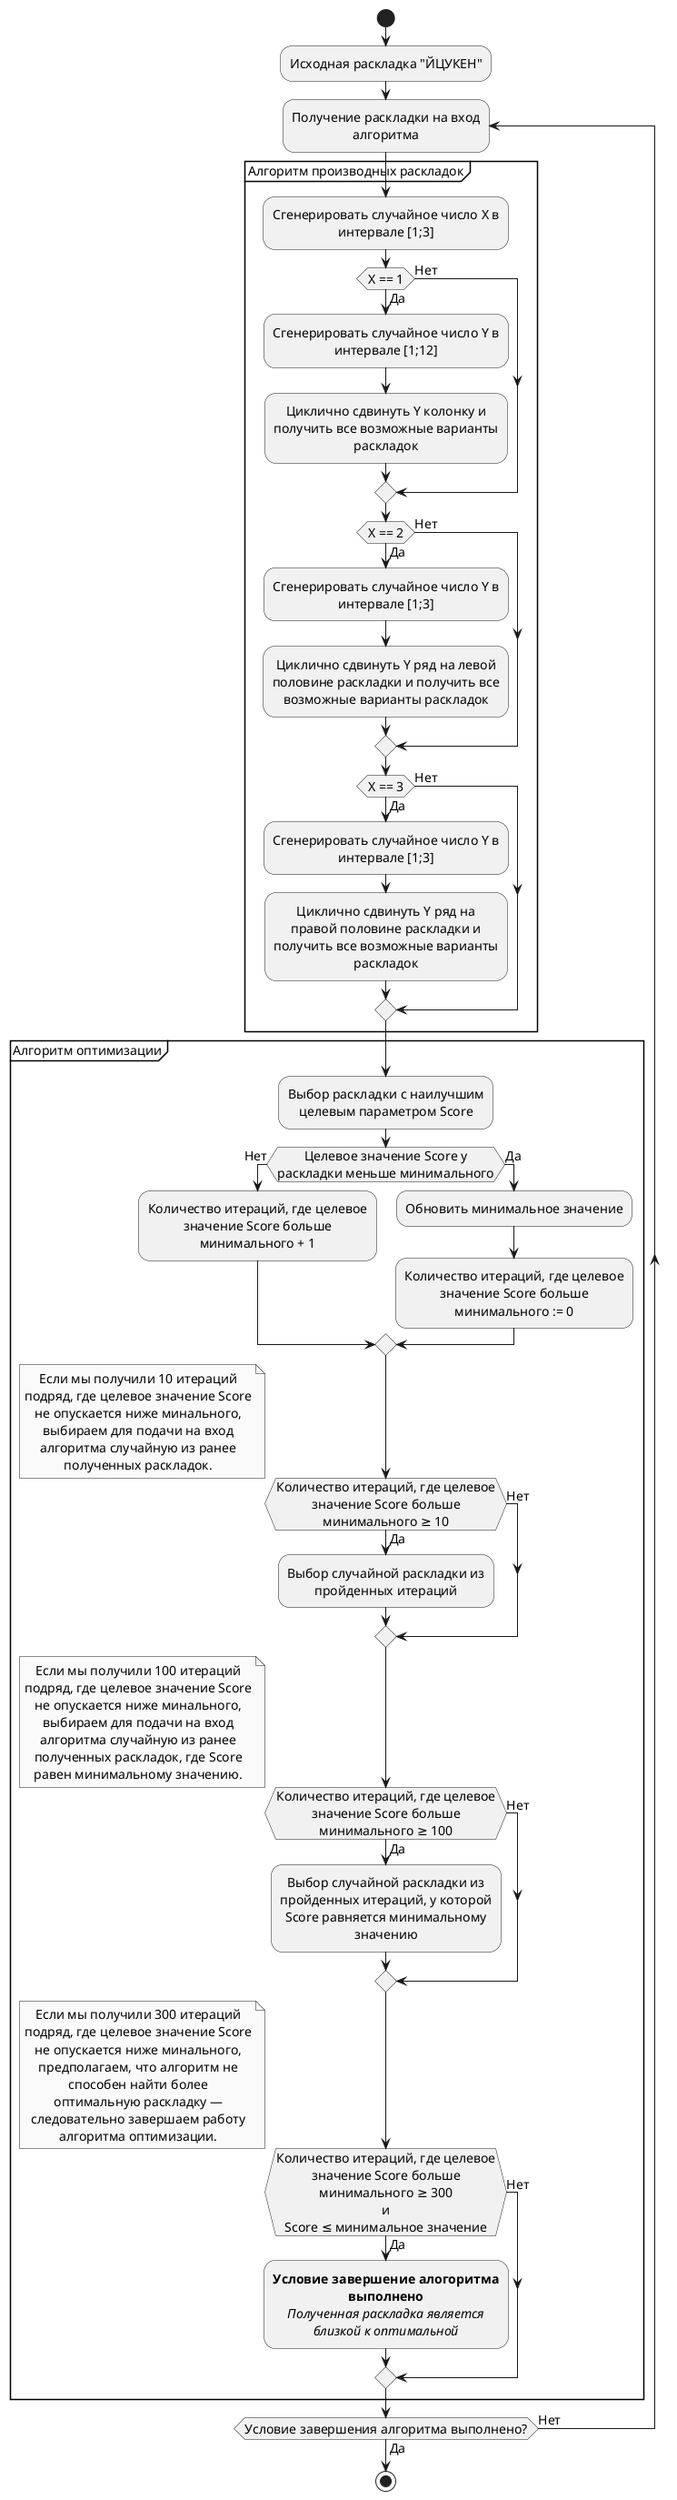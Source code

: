 @startuml "Весь алгоритм"
skinparam monochrome true
skinparam wrapWidth 250
skinparam defaultTextAlignment center
skinparam defaultFontSize 14
skinparam noteFontSize 14
start
:Исходная раскладка "ЙЦУКЕН";
repeat:Получение раскладки на вход алгоритма;
partition "Алгоритм производных раскладок" {
    :Сгенерировать случайное число X в интервале [1;3];
    if (X == 1) then (Да)
        :Сгенерировать случайное число Y в интервале [1;12];
        :Циклично сдвинуть Y колонку и получить все возможные варианты раскладок;
    else (Нет)
    endif
    if (X == 2) then (Да)
        :Сгенерировать случайное число Y в интервале [1;3];
        :Циклично сдвинуть Y ряд на левой половине раскладки и получить все возможные варианты раскладок;
    else (Нет)
    endif
    if (X == 3) then (Да)
        :Сгенерировать случайное число Y в интервале [1;3];
        :Циклично сдвинуть Y ряд на правой половине раскладки и получить все возможные варианты раскладок;
    else (Нет)
    endif
}
partition "Алгоритм оптимизации" {
    :Выбор раскладки с наилучшим целевым параметром Score;
    if (Целевое значение Score у раскладки меньше минимального) then (Нет)
        :Количество итераций, где целевое значение Score больше минимального + 1;
    else (Да)
        :Обновить минимальное значение;
        :Количество итераций, где целевое значение Score больше минимального := 0;
    endif 
    if (Количество итераций, где целевое значение Score больше минимального ≥ 10) then (Да)
        :Выбор случайной раскладки из пройденных итераций;
    else (Нет)
    endif
    note right
        Если мы получили 10 итераций подряд, где целевое значение Score не опускается ниже минального, выбираем для подачи на вход алгоритма случайную из ранее полученных раскладок.
    end note
    if (Количество итераций, где целевое значение Score больше минимального ≥ 100) then (Да)
        :Выбор случайной раскладки из пройденных итераций, у которой Score равняется минимальному значению;
    else (Нет)
    endif
    note right
        Если мы получили 100 итераций подряд, где целевое значение Score не опускается ниже минального, выбираем для подачи на вход алгоритма случайную из ранее полученных раскладок, где Score равен минимальному значению.
    end note
    if (Количество итераций, где целевое значение Score больше минимального ≥ 300\nи\nScore ≤ минимальное значение) then (Да)
        :**Условие завершение алогоритма выполнено**
        //Полученная раскладка является близкой к оптимальной//;
    else (Нет)
    endif
    note right
        Если мы получили 300 итераций подряд, где целевое значение Score не опускается ниже минального, предполагаем, что алгоритм не способен найти более оптимальную раскладку — следовательно завершаем работу алгоритма оптимизации.
    end note
}
repeat while (Условие завершения алгоритма выполнено?) is (Нет) not (Да)
stop
@enduml